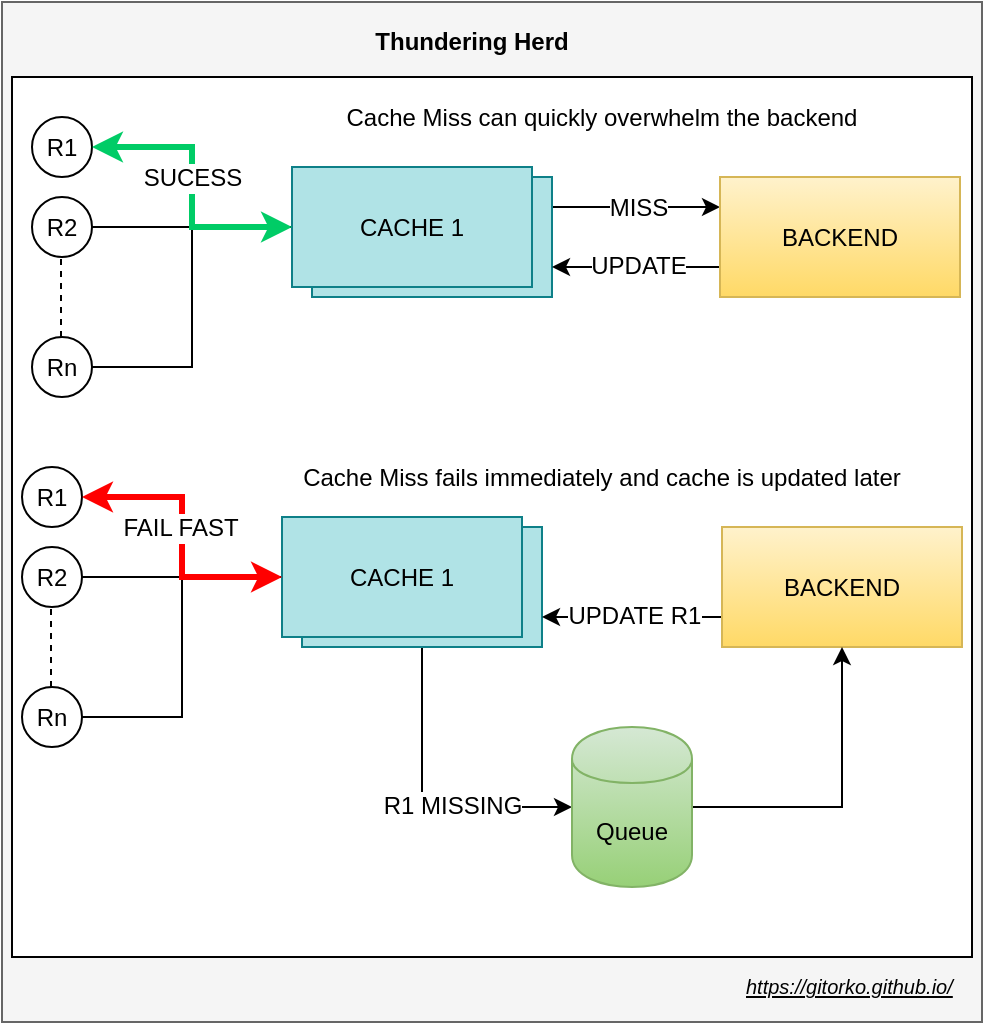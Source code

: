 <mxfile version="12.6.5" type="device"><diagram id="54fTIlisr9YJQBIeVfhx" name="Page-1"><mxGraphModel dx="632" dy="487" grid="1" gridSize="10" guides="1" tooltips="1" connect="1" arrows="1" fold="1" page="1" pageScale="1" pageWidth="500" pageHeight="1200" math="0" shadow="0"><root><mxCell id="0"/><mxCell id="1" parent="0"/><mxCell id="49UhLFgu4Arc_mYYr-KP-1" value="" style="rounded=0;whiteSpace=wrap;html=1;fillColor=#f5f5f5;strokeColor=#666666;fontColor=#333333;" parent="1" vertex="1"><mxGeometry x="40" y="40" width="490" height="510" as="geometry"/></mxCell><mxCell id="_5y4WLfDePJp8RwVQSvf-46" value="" style="rounded=0;whiteSpace=wrap;html=1;" parent="1" vertex="1"><mxGeometry x="45" y="77.5" width="480" height="440" as="geometry"/></mxCell><mxCell id="_5y4WLfDePJp8RwVQSvf-14" style="edgeStyle=orthogonalEdgeStyle;rounded=0;orthogonalLoop=1;jettySize=auto;html=1;exitX=1;exitY=0.25;exitDx=0;exitDy=0;entryX=0;entryY=0.25;entryDx=0;entryDy=0;" parent="1" source="_5y4WLfDePJp8RwVQSvf-2" target="_5y4WLfDePJp8RwVQSvf-4" edge="1"><mxGeometry relative="1" as="geometry"/></mxCell><mxCell id="_5y4WLfDePJp8RwVQSvf-15" value="MISS" style="text;html=1;align=center;verticalAlign=middle;resizable=0;points=[];labelBackgroundColor=#ffffff;" parent="_5y4WLfDePJp8RwVQSvf-14" vertex="1" connectable="0"><mxGeometry x="0.022" relative="1" as="geometry"><mxPoint as="offset"/></mxGeometry></mxCell><mxCell id="_5y4WLfDePJp8RwVQSvf-2" value="CACHE 1" style="rounded=0;whiteSpace=wrap;html=1;fillColor=#b0e3e6;strokeColor=#0e8088;" parent="1" vertex="1"><mxGeometry x="195" y="127.5" width="120" height="60" as="geometry"/></mxCell><mxCell id="_5y4WLfDePJp8RwVQSvf-11" style="edgeStyle=orthogonalEdgeStyle;rounded=0;orthogonalLoop=1;jettySize=auto;html=1;exitX=0;exitY=0.75;exitDx=0;exitDy=0;entryX=1;entryY=0.75;entryDx=0;entryDy=0;" parent="1" source="_5y4WLfDePJp8RwVQSvf-4" target="_5y4WLfDePJp8RwVQSvf-2" edge="1"><mxGeometry relative="1" as="geometry"/></mxCell><mxCell id="_5y4WLfDePJp8RwVQSvf-13" value="UPDATE" style="text;html=1;align=center;verticalAlign=middle;resizable=0;points=[];labelBackgroundColor=#ffffff;" parent="_5y4WLfDePJp8RwVQSvf-11" vertex="1" connectable="0"><mxGeometry x="-0.022" y="-1" relative="1" as="geometry"><mxPoint as="offset"/></mxGeometry></mxCell><mxCell id="_5y4WLfDePJp8RwVQSvf-4" value="BACKEND" style="rounded=0;whiteSpace=wrap;html=1;fillColor=#fff2cc;strokeColor=#d6b656;gradientColor=#ffd966;" parent="1" vertex="1"><mxGeometry x="399" y="127.5" width="120" height="60" as="geometry"/></mxCell><mxCell id="_5y4WLfDePJp8RwVQSvf-5" value="R1" style="ellipse;whiteSpace=wrap;html=1;aspect=fixed;" parent="1" vertex="1"><mxGeometry x="55" y="97.5" width="30" height="30" as="geometry"/></mxCell><mxCell id="_5y4WLfDePJp8RwVQSvf-17" style="edgeStyle=orthogonalEdgeStyle;rounded=0;orthogonalLoop=1;jettySize=auto;html=1;endArrow=none;endFill=0;" parent="1" source="_5y4WLfDePJp8RwVQSvf-6" edge="1"><mxGeometry relative="1" as="geometry"><mxPoint x="185" y="152.5" as="targetPoint"/></mxGeometry></mxCell><mxCell id="_5y4WLfDePJp8RwVQSvf-6" value="R2" style="ellipse;whiteSpace=wrap;html=1;aspect=fixed;" parent="1" vertex="1"><mxGeometry x="55" y="137.5" width="30" height="30" as="geometry"/></mxCell><mxCell id="_5y4WLfDePJp8RwVQSvf-19" style="edgeStyle=orthogonalEdgeStyle;rounded=0;orthogonalLoop=1;jettySize=auto;html=1;entryX=0;entryY=0.5;entryDx=0;entryDy=0;endArrow=none;endFill=0;" parent="1" source="_5y4WLfDePJp8RwVQSvf-7" target="_5y4WLfDePJp8RwVQSvf-23" edge="1"><mxGeometry relative="1" as="geometry"/></mxCell><mxCell id="_5y4WLfDePJp8RwVQSvf-7" value="Rn" style="ellipse;whiteSpace=wrap;html=1;aspect=fixed;" parent="1" vertex="1"><mxGeometry x="55" y="207.5" width="30" height="30" as="geometry"/></mxCell><mxCell id="_5y4WLfDePJp8RwVQSvf-20" value="" style="endArrow=none;dashed=1;html=1;" parent="1" edge="1"><mxGeometry width="50" height="50" relative="1" as="geometry"><mxPoint x="69.5" y="207.5" as="sourcePoint"/><mxPoint x="69.5" y="167.5" as="targetPoint"/></mxGeometry></mxCell><mxCell id="_5y4WLfDePJp8RwVQSvf-21" value="Cache Miss can quickly overwhelm the backend" style="text;html=1;strokeColor=none;fillColor=none;align=center;verticalAlign=middle;whiteSpace=wrap;rounded=0;" parent="1" vertex="1"><mxGeometry x="180" y="87.5" width="320" height="20" as="geometry"/></mxCell><UserObject label="&lt;i&gt;&lt;font style=&quot;font-size: 10px&quot;&gt;&lt;u&gt;https://gitorko.github.io/&lt;/u&gt;&lt;/font&gt;&lt;/i&gt;" link="https://gitorko.github.io/" id="_5y4WLfDePJp8RwVQSvf-22"><mxCell style="text;html=1;" parent="1" vertex="1"><mxGeometry x="410" y="517.5" width="115" height="30" as="geometry"/></mxCell></UserObject><mxCell id="_5y4WLfDePJp8RwVQSvf-23" value="CACHE 1" style="rounded=0;whiteSpace=wrap;html=1;fillColor=#b0e3e6;strokeColor=#0e8088;" parent="1" vertex="1"><mxGeometry x="185" y="122.5" width="120" height="60" as="geometry"/></mxCell><mxCell id="_5y4WLfDePJp8RwVQSvf-40" style="edgeStyle=orthogonalEdgeStyle;rounded=0;orthogonalLoop=1;jettySize=auto;html=1;exitX=0.5;exitY=1;exitDx=0;exitDy=0;entryX=0;entryY=0.5;entryDx=0;entryDy=0;" parent="1" source="_5y4WLfDePJp8RwVQSvf-26" target="_5y4WLfDePJp8RwVQSvf-39" edge="1"><mxGeometry relative="1" as="geometry"/></mxCell><mxCell id="_5y4WLfDePJp8RwVQSvf-41" value="R1 MISSING" style="text;html=1;align=center;verticalAlign=middle;resizable=0;points=[];labelBackgroundColor=#ffffff;" parent="_5y4WLfDePJp8RwVQSvf-40" vertex="1" connectable="0"><mxGeometry x="0.019" y="15" relative="1" as="geometry"><mxPoint as="offset"/></mxGeometry></mxCell><mxCell id="_5y4WLfDePJp8RwVQSvf-26" value="CACHE 1" style="rounded=0;whiteSpace=wrap;html=1;fillColor=#b0e3e6;strokeColor=#0e8088;" parent="1" vertex="1"><mxGeometry x="190" y="302.5" width="120" height="60" as="geometry"/></mxCell><mxCell id="_5y4WLfDePJp8RwVQSvf-27" style="edgeStyle=orthogonalEdgeStyle;rounded=0;orthogonalLoop=1;jettySize=auto;html=1;exitX=0;exitY=0.75;exitDx=0;exitDy=0;entryX=1;entryY=0.75;entryDx=0;entryDy=0;" parent="1" source="_5y4WLfDePJp8RwVQSvf-29" target="_5y4WLfDePJp8RwVQSvf-26" edge="1"><mxGeometry relative="1" as="geometry"/></mxCell><mxCell id="_5y4WLfDePJp8RwVQSvf-28" value="UPDATE R1" style="text;html=1;align=center;verticalAlign=middle;resizable=0;points=[];labelBackgroundColor=#ffffff;" parent="_5y4WLfDePJp8RwVQSvf-27" vertex="1" connectable="0"><mxGeometry x="-0.022" y="-1" relative="1" as="geometry"><mxPoint as="offset"/></mxGeometry></mxCell><mxCell id="_5y4WLfDePJp8RwVQSvf-29" value="BACKEND" style="rounded=0;whiteSpace=wrap;html=1;fillColor=#fff2cc;strokeColor=#d6b656;gradientColor=#ffd966;" parent="1" vertex="1"><mxGeometry x="400" y="302.5" width="120" height="60" as="geometry"/></mxCell><mxCell id="_5y4WLfDePJp8RwVQSvf-31" value="R1" style="ellipse;whiteSpace=wrap;html=1;aspect=fixed;" parent="1" vertex="1"><mxGeometry x="50" y="272.5" width="30" height="30" as="geometry"/></mxCell><mxCell id="_5y4WLfDePJp8RwVQSvf-32" style="edgeStyle=orthogonalEdgeStyle;rounded=0;orthogonalLoop=1;jettySize=auto;html=1;endArrow=none;endFill=0;" parent="1" source="_5y4WLfDePJp8RwVQSvf-33" edge="1"><mxGeometry relative="1" as="geometry"><mxPoint x="180" y="327.5" as="targetPoint"/></mxGeometry></mxCell><mxCell id="_5y4WLfDePJp8RwVQSvf-33" value="R2" style="ellipse;whiteSpace=wrap;html=1;aspect=fixed;" parent="1" vertex="1"><mxGeometry x="50" y="312.5" width="30" height="30" as="geometry"/></mxCell><mxCell id="_5y4WLfDePJp8RwVQSvf-34" style="edgeStyle=orthogonalEdgeStyle;rounded=0;orthogonalLoop=1;jettySize=auto;html=1;entryX=0;entryY=0.5;entryDx=0;entryDy=0;endArrow=none;endFill=0;" parent="1" source="_5y4WLfDePJp8RwVQSvf-35" target="_5y4WLfDePJp8RwVQSvf-38" edge="1"><mxGeometry relative="1" as="geometry"/></mxCell><mxCell id="_5y4WLfDePJp8RwVQSvf-35" value="Rn" style="ellipse;whiteSpace=wrap;html=1;aspect=fixed;" parent="1" vertex="1"><mxGeometry x="50" y="382.5" width="30" height="30" as="geometry"/></mxCell><mxCell id="_5y4WLfDePJp8RwVQSvf-36" value="" style="endArrow=none;dashed=1;html=1;" parent="1" edge="1"><mxGeometry width="50" height="50" relative="1" as="geometry"><mxPoint x="64.5" y="382.5" as="sourcePoint"/><mxPoint x="64.5" y="342.5" as="targetPoint"/></mxGeometry></mxCell><mxCell id="_5y4WLfDePJp8RwVQSvf-37" value="Cache Miss fails immediately and cache is updated later" style="text;html=1;strokeColor=none;fillColor=none;align=center;verticalAlign=middle;whiteSpace=wrap;rounded=0;" parent="1" vertex="1"><mxGeometry x="180" y="267.5" width="320" height="20" as="geometry"/></mxCell><mxCell id="_5y4WLfDePJp8RwVQSvf-38" value="CACHE 1" style="rounded=0;whiteSpace=wrap;html=1;fillColor=#b0e3e6;strokeColor=#0e8088;" parent="1" vertex="1"><mxGeometry x="180" y="297.5" width="120" height="60" as="geometry"/></mxCell><mxCell id="_5y4WLfDePJp8RwVQSvf-42" style="edgeStyle=orthogonalEdgeStyle;rounded=0;orthogonalLoop=1;jettySize=auto;html=1;entryX=0.5;entryY=1;entryDx=0;entryDy=0;" parent="1" source="_5y4WLfDePJp8RwVQSvf-39" target="_5y4WLfDePJp8RwVQSvf-29" edge="1"><mxGeometry relative="1" as="geometry"/></mxCell><mxCell id="_5y4WLfDePJp8RwVQSvf-39" value="Queue" style="shape=cylinder;whiteSpace=wrap;html=1;boundedLbl=1;backgroundOutline=1;gradientColor=#97d077;fillColor=#d5e8d4;strokeColor=#82b366;" parent="1" vertex="1"><mxGeometry x="325" y="402.5" width="60" height="80" as="geometry"/></mxCell><mxCell id="_5y4WLfDePJp8RwVQSvf-8" style="edgeStyle=orthogonalEdgeStyle;rounded=0;orthogonalLoop=1;jettySize=auto;html=1;entryX=0;entryY=0.5;entryDx=0;entryDy=0;strokeWidth=3;strokeColor=#00CC66;startArrow=classic;startFill=1;" parent="1" source="_5y4WLfDePJp8RwVQSvf-5" target="_5y4WLfDePJp8RwVQSvf-23" edge="1"><mxGeometry relative="1" as="geometry"/></mxCell><mxCell id="_5y4WLfDePJp8RwVQSvf-44" value="SUCESS" style="text;html=1;align=center;verticalAlign=middle;resizable=0;points=[];labelBackgroundColor=#ffffff;" parent="_5y4WLfDePJp8RwVQSvf-8" vertex="1" connectable="0"><mxGeometry x="-0.286" y="-11" relative="1" as="geometry"><mxPoint x="11" y="15" as="offset"/></mxGeometry></mxCell><mxCell id="_5y4WLfDePJp8RwVQSvf-30" style="edgeStyle=orthogonalEdgeStyle;rounded=0;orthogonalLoop=1;jettySize=auto;html=1;entryX=0;entryY=0.5;entryDx=0;entryDy=0;strokeColor=#FF0000;strokeWidth=3;startArrow=classic;startFill=1;" parent="1" source="_5y4WLfDePJp8RwVQSvf-31" target="_5y4WLfDePJp8RwVQSvf-38" edge="1"><mxGeometry relative="1" as="geometry"/></mxCell><mxCell id="_5y4WLfDePJp8RwVQSvf-43" value="FAIL FAST" style="text;html=1;align=center;verticalAlign=middle;resizable=0;points=[];labelBackgroundColor=#ffffff;" parent="_5y4WLfDePJp8RwVQSvf-30" vertex="1" connectable="0"><mxGeometry x="-0.3" y="-6" relative="1" as="geometry"><mxPoint y="9" as="offset"/></mxGeometry></mxCell><mxCell id="49UhLFgu4Arc_mYYr-KP-2" value="Thundering Herd" style="text;html=1;strokeColor=none;fillColor=none;align=center;verticalAlign=middle;whiteSpace=wrap;rounded=0;fontStyle=1" parent="1" vertex="1"><mxGeometry x="210" y="50" width="130" height="20" as="geometry"/></mxCell></root></mxGraphModel></diagram></mxfile>